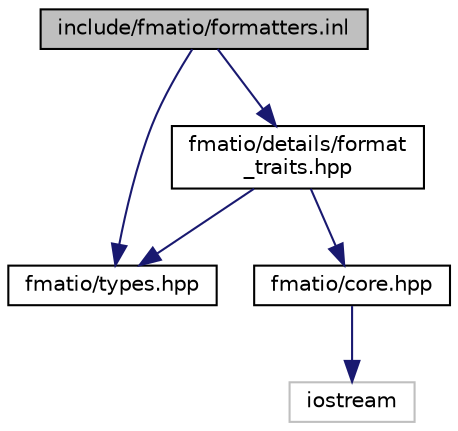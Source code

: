 digraph "include/fmatio/formatters.inl"
{
 // LATEX_PDF_SIZE
  edge [fontname="Helvetica",fontsize="10",labelfontname="Helvetica",labelfontsize="10"];
  node [fontname="Helvetica",fontsize="10",shape=record];
  Node1 [label="include/fmatio/formatters.inl",height=0.2,width=0.4,color="black", fillcolor="grey75", style="filled", fontcolor="black",tooltip=" "];
  Node1 -> Node2 [color="midnightblue",fontsize="10",style="solid",fontname="Helvetica"];
  Node2 [label="fmatio/types.hpp",height=0.2,width=0.4,color="black", fillcolor="white", style="filled",URL="$types_8hpp.html",tooltip=" "];
  Node1 -> Node3 [color="midnightblue",fontsize="10",style="solid",fontname="Helvetica"];
  Node3 [label="fmatio/details/format\l_traits.hpp",height=0.2,width=0.4,color="black", fillcolor="white", style="filled",URL="$format__traits_8hpp.html",tooltip=" "];
  Node3 -> Node4 [color="midnightblue",fontsize="10",style="solid",fontname="Helvetica"];
  Node4 [label="fmatio/core.hpp",height=0.2,width=0.4,color="black", fillcolor="white", style="filled",URL="$core_8hpp.html",tooltip=" "];
  Node4 -> Node5 [color="midnightblue",fontsize="10",style="solid",fontname="Helvetica"];
  Node5 [label="iostream",height=0.2,width=0.4,color="grey75", fillcolor="white", style="filled",tooltip=" "];
  Node3 -> Node2 [color="midnightblue",fontsize="10",style="solid",fontname="Helvetica"];
}
